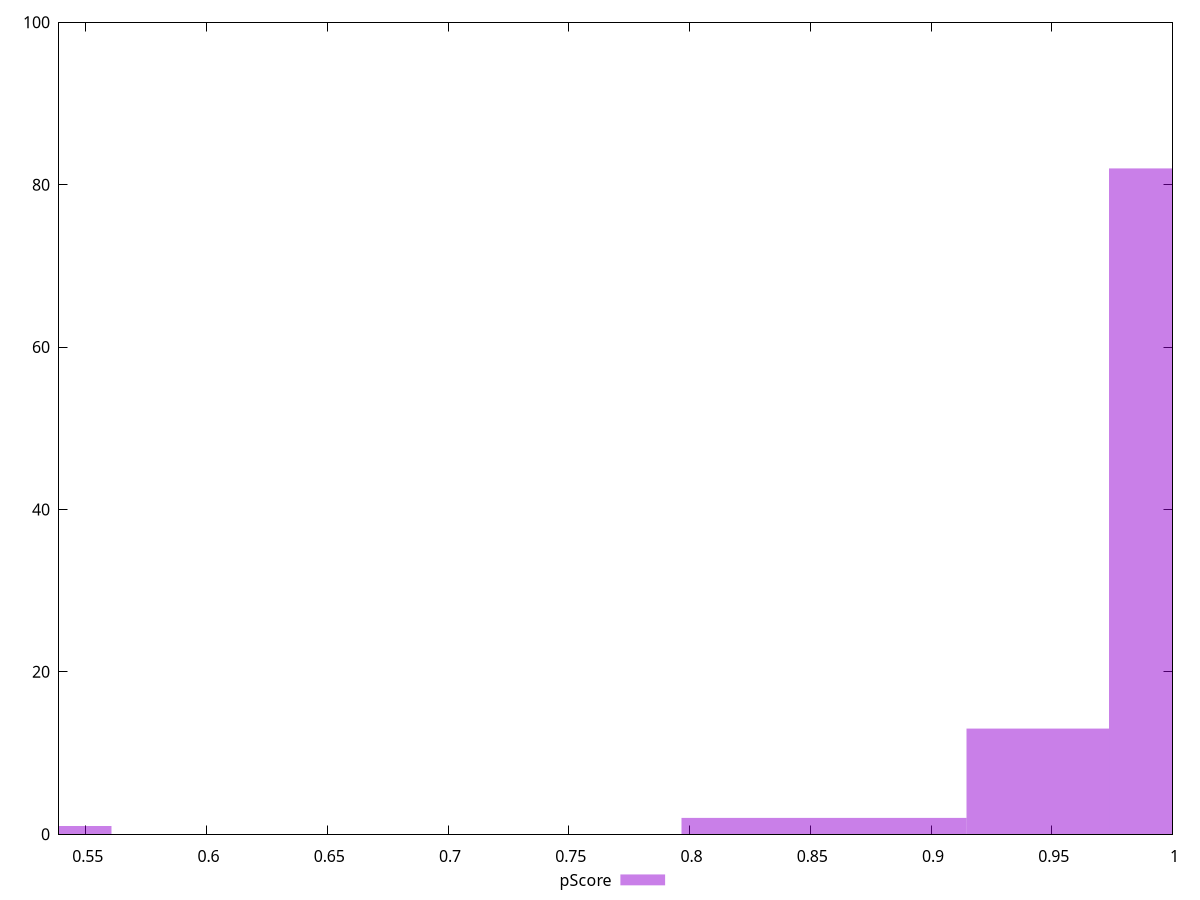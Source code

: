 reset

$pScore <<EOF
1.0032155484288365 82
0.9442028691094932 13
0.5311141138740899 1
0.8261775104708066 2
0.88519018979015 2
EOF

set key outside below
set boxwidth 0.05901267931934333
set xrange [0.5388888888888889:1]
set yrange [0:100]
set trange [0:100]
set style fill transparent solid 0.5 noborder
set terminal svg size 640, 490 enhanced background rgb 'white'
set output "reports/report_00030_2021-02-24T20-42-31.540Z/uses-http2/samples/astro/pScore/histogram.svg"

plot $pScore title "pScore" with boxes

reset
